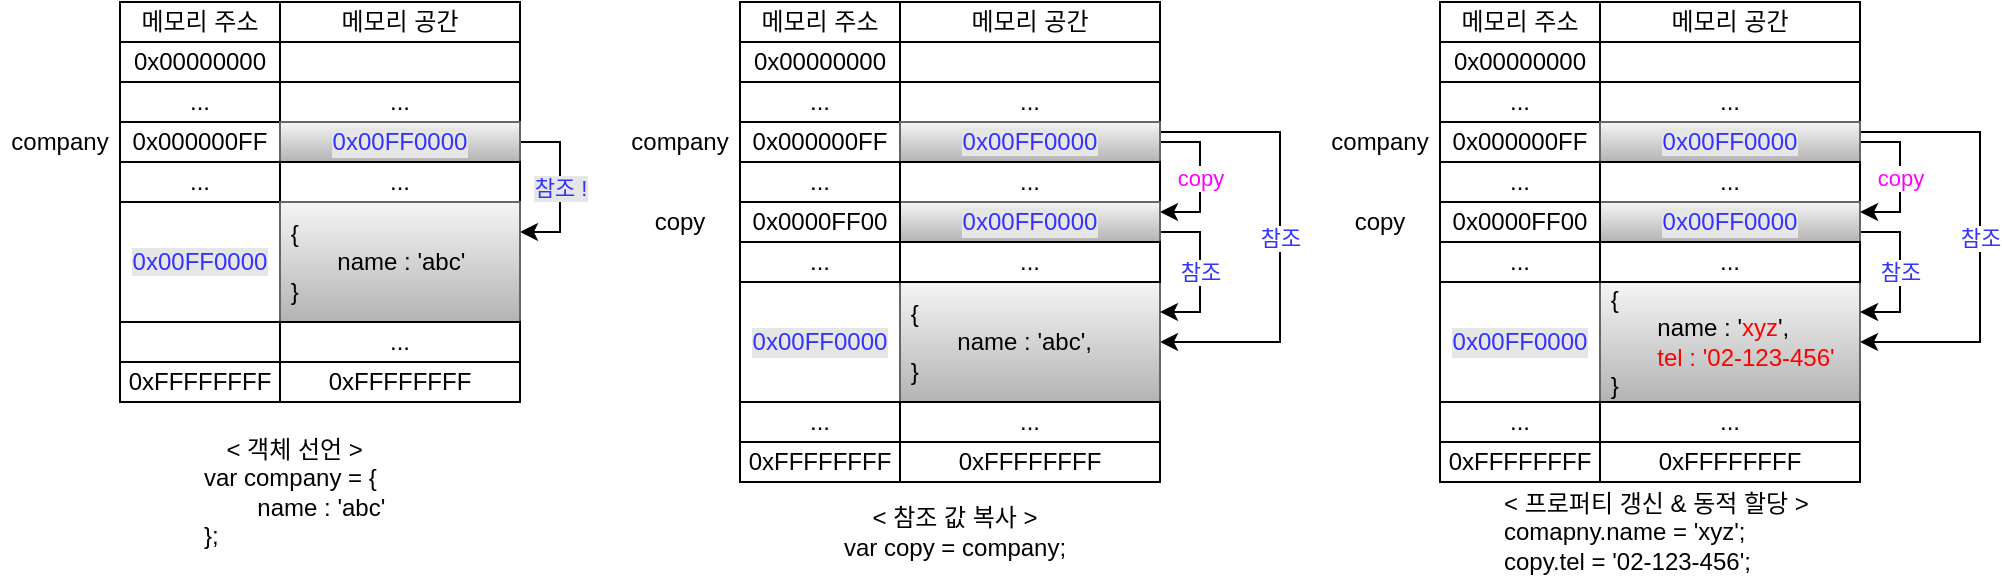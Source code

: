<mxfile version="18.0.1" type="device"><diagram id="cLSccjJmk05pwv6e8snY" name="페이지-1"><mxGraphModel dx="1164" dy="878" grid="1" gridSize="10" guides="1" tooltips="1" connect="1" arrows="1" fold="1" page="1" pageScale="1" pageWidth="827" pageHeight="1169" math="0" shadow="0"><root><mxCell id="0"/><mxCell id="1" parent="0"/><mxCell id="w5u77VU3GhW9pTxt3byd-1" value="메모리 주소" style="rounded=0;whiteSpace=wrap;html=1;" vertex="1" parent="1"><mxGeometry x="120" y="280" width="80" height="20" as="geometry"/></mxCell><mxCell id="w5u77VU3GhW9pTxt3byd-2" value="0x00000000" style="rounded=0;whiteSpace=wrap;html=1;" vertex="1" parent="1"><mxGeometry x="120" y="300" width="80" height="20" as="geometry"/></mxCell><mxCell id="w5u77VU3GhW9pTxt3byd-3" value="..." style="rounded=0;whiteSpace=wrap;html=1;" vertex="1" parent="1"><mxGeometry x="120" y="320" width="80" height="20" as="geometry"/></mxCell><mxCell id="w5u77VU3GhW9pTxt3byd-4" value="0x000000FF" style="rounded=0;whiteSpace=wrap;html=1;" vertex="1" parent="1"><mxGeometry x="120" y="340" width="80" height="20" as="geometry"/></mxCell><mxCell id="w5u77VU3GhW9pTxt3byd-5" value="..." style="rounded=0;whiteSpace=wrap;html=1;" vertex="1" parent="1"><mxGeometry x="120" y="360" width="80" height="20" as="geometry"/></mxCell><mxCell id="w5u77VU3GhW9pTxt3byd-6" value="&lt;font style=&quot;background-color: rgb(230, 230, 230);&quot; color=&quot;#3333ff&quot;&gt;0x00FF0000&lt;/font&gt;" style="rounded=0;whiteSpace=wrap;html=1;" vertex="1" parent="1"><mxGeometry x="120" y="380" width="80" height="60" as="geometry"/></mxCell><mxCell id="w5u77VU3GhW9pTxt3byd-7" value="" style="rounded=0;whiteSpace=wrap;html=1;" vertex="1" parent="1"><mxGeometry x="120" y="440" width="80" height="20" as="geometry"/></mxCell><mxCell id="w5u77VU3GhW9pTxt3byd-8" value="0xFFFFFFFF" style="rounded=0;whiteSpace=wrap;html=1;" vertex="1" parent="1"><mxGeometry x="120" y="460" width="80" height="20" as="geometry"/></mxCell><mxCell id="w5u77VU3GhW9pTxt3byd-9" value="&lt;div style=&quot;text-align: center;&quot;&gt;&lt;span style=&quot;background-color: initial;&quot;&gt;&amp;lt; 객체 선언 &amp;gt;&lt;/span&gt;&lt;/div&gt;var company = {&lt;br&gt;&lt;span style=&quot;white-space: pre;&quot;&gt;&#9;&lt;/span&gt;name : 'abc'&lt;br&gt;};" style="text;html=1;strokeColor=none;fillColor=none;align=left;verticalAlign=middle;whiteSpace=wrap;rounded=0;" vertex="1" parent="1"><mxGeometry x="160" y="510" width="100" height="30" as="geometry"/></mxCell><mxCell id="w5u77VU3GhW9pTxt3byd-10" value="company" style="text;html=1;strokeColor=none;fillColor=none;align=center;verticalAlign=middle;whiteSpace=wrap;rounded=0;" vertex="1" parent="1"><mxGeometry x="60" y="335" width="60" height="30" as="geometry"/></mxCell><mxCell id="w5u77VU3GhW9pTxt3byd-11" value="메모리 공간" style="rounded=0;whiteSpace=wrap;html=1;" vertex="1" parent="1"><mxGeometry x="200" y="280" width="120" height="20" as="geometry"/></mxCell><mxCell id="w5u77VU3GhW9pTxt3byd-12" value="" style="rounded=0;whiteSpace=wrap;html=1;" vertex="1" parent="1"><mxGeometry x="200" y="300" width="120" height="20" as="geometry"/></mxCell><mxCell id="w5u77VU3GhW9pTxt3byd-13" value="..." style="rounded=0;whiteSpace=wrap;html=1;" vertex="1" parent="1"><mxGeometry x="200" y="320" width="120" height="20" as="geometry"/></mxCell><mxCell id="w5u77VU3GhW9pTxt3byd-14" value="참조 !" style="edgeStyle=orthogonalEdgeStyle;rounded=0;orthogonalLoop=1;jettySize=auto;html=1;exitX=1;exitY=0.5;exitDx=0;exitDy=0;entryX=1;entryY=0.25;entryDx=0;entryDy=0;fontColor=#3333FF;labelBackgroundColor=#E6E6E6;" edge="1" parent="1" source="w5u77VU3GhW9pTxt3byd-15" target="w5u77VU3GhW9pTxt3byd-17"><mxGeometry relative="1" as="geometry"/></mxCell><mxCell id="w5u77VU3GhW9pTxt3byd-15" value="&lt;font color=&quot;#3333ff&quot;&gt;0x00FF0000&lt;/font&gt;" style="rounded=0;whiteSpace=wrap;html=1;labelBackgroundColor=#E6E6E6;fillColor=#f5f5f5;strokeColor=#666666;gradientColor=#b3b3b3;" vertex="1" parent="1"><mxGeometry x="200" y="340" width="120" height="20" as="geometry"/></mxCell><mxCell id="w5u77VU3GhW9pTxt3byd-16" value="..." style="rounded=0;whiteSpace=wrap;html=1;" vertex="1" parent="1"><mxGeometry x="200" y="360" width="120" height="20" as="geometry"/></mxCell><mxCell id="w5u77VU3GhW9pTxt3byd-17" value="&amp;nbsp;{&lt;br&gt;&lt;span style=&quot;white-space: pre;&quot;&gt;&#9;&lt;/span&gt;name : 'abc'&lt;br&gt;&amp;nbsp;}" style="rounded=0;whiteSpace=wrap;html=1;align=left;fillColor=#f5f5f5;strokeColor=#666666;gradientColor=#b3b3b3;" vertex="1" parent="1"><mxGeometry x="200" y="380" width="120" height="60" as="geometry"/></mxCell><mxCell id="w5u77VU3GhW9pTxt3byd-18" value="..." style="rounded=0;whiteSpace=wrap;html=1;" vertex="1" parent="1"><mxGeometry x="200" y="440" width="120" height="20" as="geometry"/></mxCell><mxCell id="w5u77VU3GhW9pTxt3byd-19" value="0xFFFFFFFF" style="rounded=0;whiteSpace=wrap;html=1;" vertex="1" parent="1"><mxGeometry x="200" y="460" width="120" height="20" as="geometry"/></mxCell><mxCell id="w5u77VU3GhW9pTxt3byd-20" value="메모리 주소" style="rounded=0;whiteSpace=wrap;html=1;" vertex="1" parent="1"><mxGeometry x="430" y="280" width="80" height="20" as="geometry"/></mxCell><mxCell id="w5u77VU3GhW9pTxt3byd-21" value="0x00000000" style="rounded=0;whiteSpace=wrap;html=1;" vertex="1" parent="1"><mxGeometry x="430" y="300" width="80" height="20" as="geometry"/></mxCell><mxCell id="w5u77VU3GhW9pTxt3byd-22" value="..." style="rounded=0;whiteSpace=wrap;html=1;" vertex="1" parent="1"><mxGeometry x="430" y="320" width="80" height="20" as="geometry"/></mxCell><mxCell id="w5u77VU3GhW9pTxt3byd-23" value="0x000000FF" style="rounded=0;whiteSpace=wrap;html=1;" vertex="1" parent="1"><mxGeometry x="430" y="340" width="80" height="20" as="geometry"/></mxCell><mxCell id="w5u77VU3GhW9pTxt3byd-24" value="..." style="rounded=0;whiteSpace=wrap;html=1;" vertex="1" parent="1"><mxGeometry x="430" y="360" width="80" height="20" as="geometry"/></mxCell><mxCell id="w5u77VU3GhW9pTxt3byd-25" value="&lt;span style=&quot;color: rgb(51, 51, 255);&quot;&gt;0x00FF0000&lt;/span&gt;" style="rounded=0;whiteSpace=wrap;html=1;labelBackgroundColor=#E6E6E6;" vertex="1" parent="1"><mxGeometry x="430" y="420" width="80" height="60" as="geometry"/></mxCell><mxCell id="w5u77VU3GhW9pTxt3byd-26" value="..." style="rounded=0;whiteSpace=wrap;html=1;" vertex="1" parent="1"><mxGeometry x="430" y="480" width="80" height="20" as="geometry"/></mxCell><mxCell id="w5u77VU3GhW9pTxt3byd-27" value="0xFFFFFFFF" style="rounded=0;whiteSpace=wrap;html=1;" vertex="1" parent="1"><mxGeometry x="430" y="500" width="80" height="20" as="geometry"/></mxCell><mxCell id="w5u77VU3GhW9pTxt3byd-28" value="&lt;div style=&quot;&quot;&gt;&lt;div style=&quot;text-align: center;&quot;&gt;&lt;span style=&quot;background-color: initial;&quot;&gt;&amp;lt; 참조 값 복사 &amp;gt;&lt;/span&gt;&lt;/div&gt;var copy = company;&lt;/div&gt;" style="text;html=1;strokeColor=none;fillColor=none;align=left;verticalAlign=middle;whiteSpace=wrap;rounded=0;" vertex="1" parent="1"><mxGeometry x="480" y="530" width="120" height="30" as="geometry"/></mxCell><mxCell id="w5u77VU3GhW9pTxt3byd-29" value="company" style="text;html=1;strokeColor=none;fillColor=none;align=center;verticalAlign=middle;whiteSpace=wrap;rounded=0;" vertex="1" parent="1"><mxGeometry x="370" y="335" width="60" height="30" as="geometry"/></mxCell><mxCell id="w5u77VU3GhW9pTxt3byd-30" value="메모리 공간" style="rounded=0;whiteSpace=wrap;html=1;" vertex="1" parent="1"><mxGeometry x="510" y="280" width="130" height="20" as="geometry"/></mxCell><mxCell id="w5u77VU3GhW9pTxt3byd-31" value="" style="rounded=0;whiteSpace=wrap;html=1;" vertex="1" parent="1"><mxGeometry x="510" y="300" width="130" height="20" as="geometry"/></mxCell><mxCell id="w5u77VU3GhW9pTxt3byd-32" value="..." style="rounded=0;whiteSpace=wrap;html=1;" vertex="1" parent="1"><mxGeometry x="510" y="320" width="130" height="20" as="geometry"/></mxCell><mxCell id="w5u77VU3GhW9pTxt3byd-48" value="&lt;font color=&quot;#3333ff&quot;&gt;참조&lt;/font&gt;" style="edgeStyle=orthogonalEdgeStyle;rounded=0;orthogonalLoop=1;jettySize=auto;html=1;exitX=1;exitY=0.25;exitDx=0;exitDy=0;entryX=1;entryY=0.5;entryDx=0;entryDy=0;" edge="1" parent="1" source="w5u77VU3GhW9pTxt3byd-34" target="w5u77VU3GhW9pTxt3byd-36"><mxGeometry relative="1" as="geometry"><Array as="points"><mxPoint x="700" y="345"/><mxPoint x="700" y="450"/></Array></mxGeometry></mxCell><mxCell id="w5u77VU3GhW9pTxt3byd-51" value="copy" style="edgeStyle=orthogonalEdgeStyle;rounded=0;orthogonalLoop=1;jettySize=auto;html=1;exitX=1;exitY=0.5;exitDx=0;exitDy=0;entryX=1;entryY=0.25;entryDx=0;entryDy=0;fontColor=#FF00FF;" edge="1" parent="1" source="w5u77VU3GhW9pTxt3byd-34" target="w5u77VU3GhW9pTxt3byd-44"><mxGeometry relative="1" as="geometry"><Array as="points"><mxPoint x="660" y="350"/><mxPoint x="660" y="385"/></Array></mxGeometry></mxCell><mxCell id="w5u77VU3GhW9pTxt3byd-34" value="&lt;span style=&quot;color: rgb(51, 51, 255); background-color: rgb(230, 230, 230);&quot;&gt;0x00FF0000&lt;/span&gt;" style="rounded=0;whiteSpace=wrap;html=1;fillColor=#f5f5f5;strokeColor=#666666;gradientColor=#b3b3b3;" vertex="1" parent="1"><mxGeometry x="510" y="340" width="130" height="20" as="geometry"/></mxCell><mxCell id="w5u77VU3GhW9pTxt3byd-35" value="..." style="rounded=0;whiteSpace=wrap;html=1;" vertex="1" parent="1"><mxGeometry x="510" y="360" width="130" height="20" as="geometry"/></mxCell><mxCell id="w5u77VU3GhW9pTxt3byd-36" value="&amp;nbsp;{&lt;br&gt;&lt;span style=&quot;white-space: pre;&quot;&gt;&#9;&lt;/span&gt;name : 'abc',&lt;br&gt;&amp;nbsp;}" style="rounded=0;whiteSpace=wrap;html=1;align=left;fillColor=#f5f5f5;strokeColor=#666666;gradientColor=#b3b3b3;" vertex="1" parent="1"><mxGeometry x="510" y="420" width="130" height="60" as="geometry"/></mxCell><mxCell id="w5u77VU3GhW9pTxt3byd-37" value="..." style="rounded=0;whiteSpace=wrap;html=1;" vertex="1" parent="1"><mxGeometry x="510" y="480" width="130" height="20" as="geometry"/></mxCell><mxCell id="w5u77VU3GhW9pTxt3byd-38" value="0xFFFFFFFF" style="rounded=0;whiteSpace=wrap;html=1;" vertex="1" parent="1"><mxGeometry x="510" y="500" width="130" height="20" as="geometry"/></mxCell><mxCell id="w5u77VU3GhW9pTxt3byd-52" value="참조" style="edgeStyle=orthogonalEdgeStyle;rounded=0;orthogonalLoop=1;jettySize=auto;html=1;exitX=1;exitY=0.75;exitDx=0;exitDy=0;entryX=1;entryY=0.25;entryDx=0;entryDy=0;fontColor=#3333FF;" edge="1" parent="1" source="w5u77VU3GhW9pTxt3byd-44" target="w5u77VU3GhW9pTxt3byd-36"><mxGeometry relative="1" as="geometry"/></mxCell><mxCell id="w5u77VU3GhW9pTxt3byd-44" value="0x00FF0000" style="rounded=0;whiteSpace=wrap;html=1;labelBackgroundColor=#E6E6E6;fillColor=#f5f5f5;gradientColor=#b3b3b3;strokeColor=#666666;fontColor=#3333FF;" vertex="1" parent="1"><mxGeometry x="510" y="380" width="130" height="20" as="geometry"/></mxCell><mxCell id="w5u77VU3GhW9pTxt3byd-45" value="0x0000FF00" style="rounded=0;whiteSpace=wrap;html=1;labelBackgroundColor=default;" vertex="1" parent="1"><mxGeometry x="430" y="380" width="80" height="20" as="geometry"/></mxCell><mxCell id="w5u77VU3GhW9pTxt3byd-46" value="..." style="rounded=0;whiteSpace=wrap;html=1;" vertex="1" parent="1"><mxGeometry x="510" y="400" width="130" height="20" as="geometry"/></mxCell><mxCell id="w5u77VU3GhW9pTxt3byd-47" value="..." style="rounded=0;whiteSpace=wrap;html=1;" vertex="1" parent="1"><mxGeometry x="430" y="400" width="80" height="20" as="geometry"/></mxCell><mxCell id="w5u77VU3GhW9pTxt3byd-53" value="copy" style="text;html=1;strokeColor=none;fillColor=none;align=center;verticalAlign=middle;whiteSpace=wrap;rounded=0;" vertex="1" parent="1"><mxGeometry x="370" y="375" width="60" height="30" as="geometry"/></mxCell><mxCell id="w5u77VU3GhW9pTxt3byd-54" value="메모리 주소" style="rounded=0;whiteSpace=wrap;html=1;" vertex="1" parent="1"><mxGeometry x="780" y="280" width="80" height="20" as="geometry"/></mxCell><mxCell id="w5u77VU3GhW9pTxt3byd-55" value="0x00000000" style="rounded=0;whiteSpace=wrap;html=1;" vertex="1" parent="1"><mxGeometry x="780" y="300" width="80" height="20" as="geometry"/></mxCell><mxCell id="w5u77VU3GhW9pTxt3byd-56" value="..." style="rounded=0;whiteSpace=wrap;html=1;" vertex="1" parent="1"><mxGeometry x="780" y="320" width="80" height="20" as="geometry"/></mxCell><mxCell id="w5u77VU3GhW9pTxt3byd-57" value="0x000000FF" style="rounded=0;whiteSpace=wrap;html=1;" vertex="1" parent="1"><mxGeometry x="780" y="340" width="80" height="20" as="geometry"/></mxCell><mxCell id="w5u77VU3GhW9pTxt3byd-58" value="..." style="rounded=0;whiteSpace=wrap;html=1;" vertex="1" parent="1"><mxGeometry x="780" y="360" width="80" height="20" as="geometry"/></mxCell><mxCell id="w5u77VU3GhW9pTxt3byd-59" value="&lt;span style=&quot;color: rgb(51, 51, 255);&quot;&gt;0x00FF0000&lt;/span&gt;" style="rounded=0;whiteSpace=wrap;html=1;labelBackgroundColor=#E6E6E6;" vertex="1" parent="1"><mxGeometry x="780" y="420" width="80" height="60" as="geometry"/></mxCell><mxCell id="w5u77VU3GhW9pTxt3byd-60" value="..." style="rounded=0;whiteSpace=wrap;html=1;" vertex="1" parent="1"><mxGeometry x="780" y="480" width="80" height="20" as="geometry"/></mxCell><mxCell id="w5u77VU3GhW9pTxt3byd-61" value="0xFFFFFFFF" style="rounded=0;whiteSpace=wrap;html=1;" vertex="1" parent="1"><mxGeometry x="780" y="500" width="80" height="20" as="geometry"/></mxCell><mxCell id="w5u77VU3GhW9pTxt3byd-62" value="&lt;div style=&quot;&quot;&gt;&lt;div style=&quot;text-align: center;&quot;&gt;&lt;span style=&quot;background-color: initial;&quot;&gt;&amp;lt; 프로퍼티 갱신 &amp;amp; 동적 할당 &amp;gt;&lt;/span&gt;&lt;/div&gt;comapny.name = 'xyz';&lt;/div&gt;&lt;div style=&quot;&quot;&gt;copy.tel = '02-123-456';&lt;/div&gt;" style="text;html=1;strokeColor=none;fillColor=none;align=left;verticalAlign=middle;whiteSpace=wrap;rounded=0;" vertex="1" parent="1"><mxGeometry x="810" y="530" width="160" height="30" as="geometry"/></mxCell><mxCell id="w5u77VU3GhW9pTxt3byd-63" value="company" style="text;html=1;strokeColor=none;fillColor=none;align=center;verticalAlign=middle;whiteSpace=wrap;rounded=0;" vertex="1" parent="1"><mxGeometry x="720" y="335" width="60" height="30" as="geometry"/></mxCell><mxCell id="w5u77VU3GhW9pTxt3byd-64" value="메모리 공간" style="rounded=0;whiteSpace=wrap;html=1;" vertex="1" parent="1"><mxGeometry x="860" y="280" width="130" height="20" as="geometry"/></mxCell><mxCell id="w5u77VU3GhW9pTxt3byd-65" value="" style="rounded=0;whiteSpace=wrap;html=1;" vertex="1" parent="1"><mxGeometry x="860" y="300" width="130" height="20" as="geometry"/></mxCell><mxCell id="w5u77VU3GhW9pTxt3byd-66" value="..." style="rounded=0;whiteSpace=wrap;html=1;" vertex="1" parent="1"><mxGeometry x="860" y="320" width="130" height="20" as="geometry"/></mxCell><mxCell id="w5u77VU3GhW9pTxt3byd-67" value="&lt;font color=&quot;#3333ff&quot;&gt;참조&lt;/font&gt;" style="edgeStyle=orthogonalEdgeStyle;rounded=0;orthogonalLoop=1;jettySize=auto;html=1;exitX=1;exitY=0.25;exitDx=0;exitDy=0;entryX=1;entryY=0.5;entryDx=0;entryDy=0;" edge="1" parent="1" source="w5u77VU3GhW9pTxt3byd-69" target="w5u77VU3GhW9pTxt3byd-71"><mxGeometry relative="1" as="geometry"><Array as="points"><mxPoint x="1050" y="345"/><mxPoint x="1050" y="450"/></Array></mxGeometry></mxCell><mxCell id="w5u77VU3GhW9pTxt3byd-68" value="copy" style="edgeStyle=orthogonalEdgeStyle;rounded=0;orthogonalLoop=1;jettySize=auto;html=1;exitX=1;exitY=0.5;exitDx=0;exitDy=0;entryX=1;entryY=0.25;entryDx=0;entryDy=0;fontColor=#FF00FF;" edge="1" parent="1" source="w5u77VU3GhW9pTxt3byd-69" target="w5u77VU3GhW9pTxt3byd-75"><mxGeometry relative="1" as="geometry"><Array as="points"><mxPoint x="1010" y="350"/><mxPoint x="1010" y="385"/></Array></mxGeometry></mxCell><mxCell id="w5u77VU3GhW9pTxt3byd-69" value="&lt;span style=&quot;color: rgb(51, 51, 255); background-color: rgb(230, 230, 230);&quot;&gt;0x00FF0000&lt;/span&gt;" style="rounded=0;whiteSpace=wrap;html=1;fillColor=#f5f5f5;strokeColor=#666666;gradientColor=#b3b3b3;" vertex="1" parent="1"><mxGeometry x="860" y="340" width="130" height="20" as="geometry"/></mxCell><mxCell id="w5u77VU3GhW9pTxt3byd-70" value="..." style="rounded=0;whiteSpace=wrap;html=1;" vertex="1" parent="1"><mxGeometry x="860" y="360" width="130" height="20" as="geometry"/></mxCell><mxCell id="w5u77VU3GhW9pTxt3byd-71" value="&amp;nbsp;{&lt;br&gt;&lt;span style=&quot;white-space: pre;&quot;&gt;&#9;&lt;/span&gt;name : '&lt;font color=&quot;#ff0000&quot;&gt;xyz&lt;/font&gt;',&lt;br&gt;&lt;span style=&quot;white-space: pre;&quot;&gt;&#9;&lt;/span&gt;&lt;font color=&quot;#ff0000&quot;&gt;tel : '02-123-456'&lt;/font&gt;&lt;br&gt;&amp;nbsp;}" style="rounded=0;whiteSpace=wrap;html=1;align=left;fillColor=#f5f5f5;strokeColor=#666666;gradientColor=#b3b3b3;" vertex="1" parent="1"><mxGeometry x="860" y="420" width="130" height="60" as="geometry"/></mxCell><mxCell id="w5u77VU3GhW9pTxt3byd-72" value="..." style="rounded=0;whiteSpace=wrap;html=1;" vertex="1" parent="1"><mxGeometry x="860" y="480" width="130" height="20" as="geometry"/></mxCell><mxCell id="w5u77VU3GhW9pTxt3byd-73" value="0xFFFFFFFF" style="rounded=0;whiteSpace=wrap;html=1;" vertex="1" parent="1"><mxGeometry x="860" y="500" width="130" height="20" as="geometry"/></mxCell><mxCell id="w5u77VU3GhW9pTxt3byd-74" value="참조" style="edgeStyle=orthogonalEdgeStyle;rounded=0;orthogonalLoop=1;jettySize=auto;html=1;exitX=1;exitY=0.75;exitDx=0;exitDy=0;entryX=1;entryY=0.25;entryDx=0;entryDy=0;fontColor=#3333FF;" edge="1" parent="1" source="w5u77VU3GhW9pTxt3byd-75" target="w5u77VU3GhW9pTxt3byd-71"><mxGeometry relative="1" as="geometry"/></mxCell><mxCell id="w5u77VU3GhW9pTxt3byd-75" value="0x00FF0000" style="rounded=0;whiteSpace=wrap;html=1;labelBackgroundColor=#E6E6E6;fillColor=#f5f5f5;gradientColor=#b3b3b3;strokeColor=#666666;fontColor=#3333FF;" vertex="1" parent="1"><mxGeometry x="860" y="380" width="130" height="20" as="geometry"/></mxCell><mxCell id="w5u77VU3GhW9pTxt3byd-76" value="0x0000FF00" style="rounded=0;whiteSpace=wrap;html=1;labelBackgroundColor=default;" vertex="1" parent="1"><mxGeometry x="780" y="380" width="80" height="20" as="geometry"/></mxCell><mxCell id="w5u77VU3GhW9pTxt3byd-77" value="..." style="rounded=0;whiteSpace=wrap;html=1;" vertex="1" parent="1"><mxGeometry x="860" y="400" width="130" height="20" as="geometry"/></mxCell><mxCell id="w5u77VU3GhW9pTxt3byd-78" value="..." style="rounded=0;whiteSpace=wrap;html=1;" vertex="1" parent="1"><mxGeometry x="780" y="400" width="80" height="20" as="geometry"/></mxCell><mxCell id="w5u77VU3GhW9pTxt3byd-79" value="copy" style="text;html=1;strokeColor=none;fillColor=none;align=center;verticalAlign=middle;whiteSpace=wrap;rounded=0;" vertex="1" parent="1"><mxGeometry x="720" y="375" width="60" height="30" as="geometry"/></mxCell></root></mxGraphModel></diagram></mxfile>